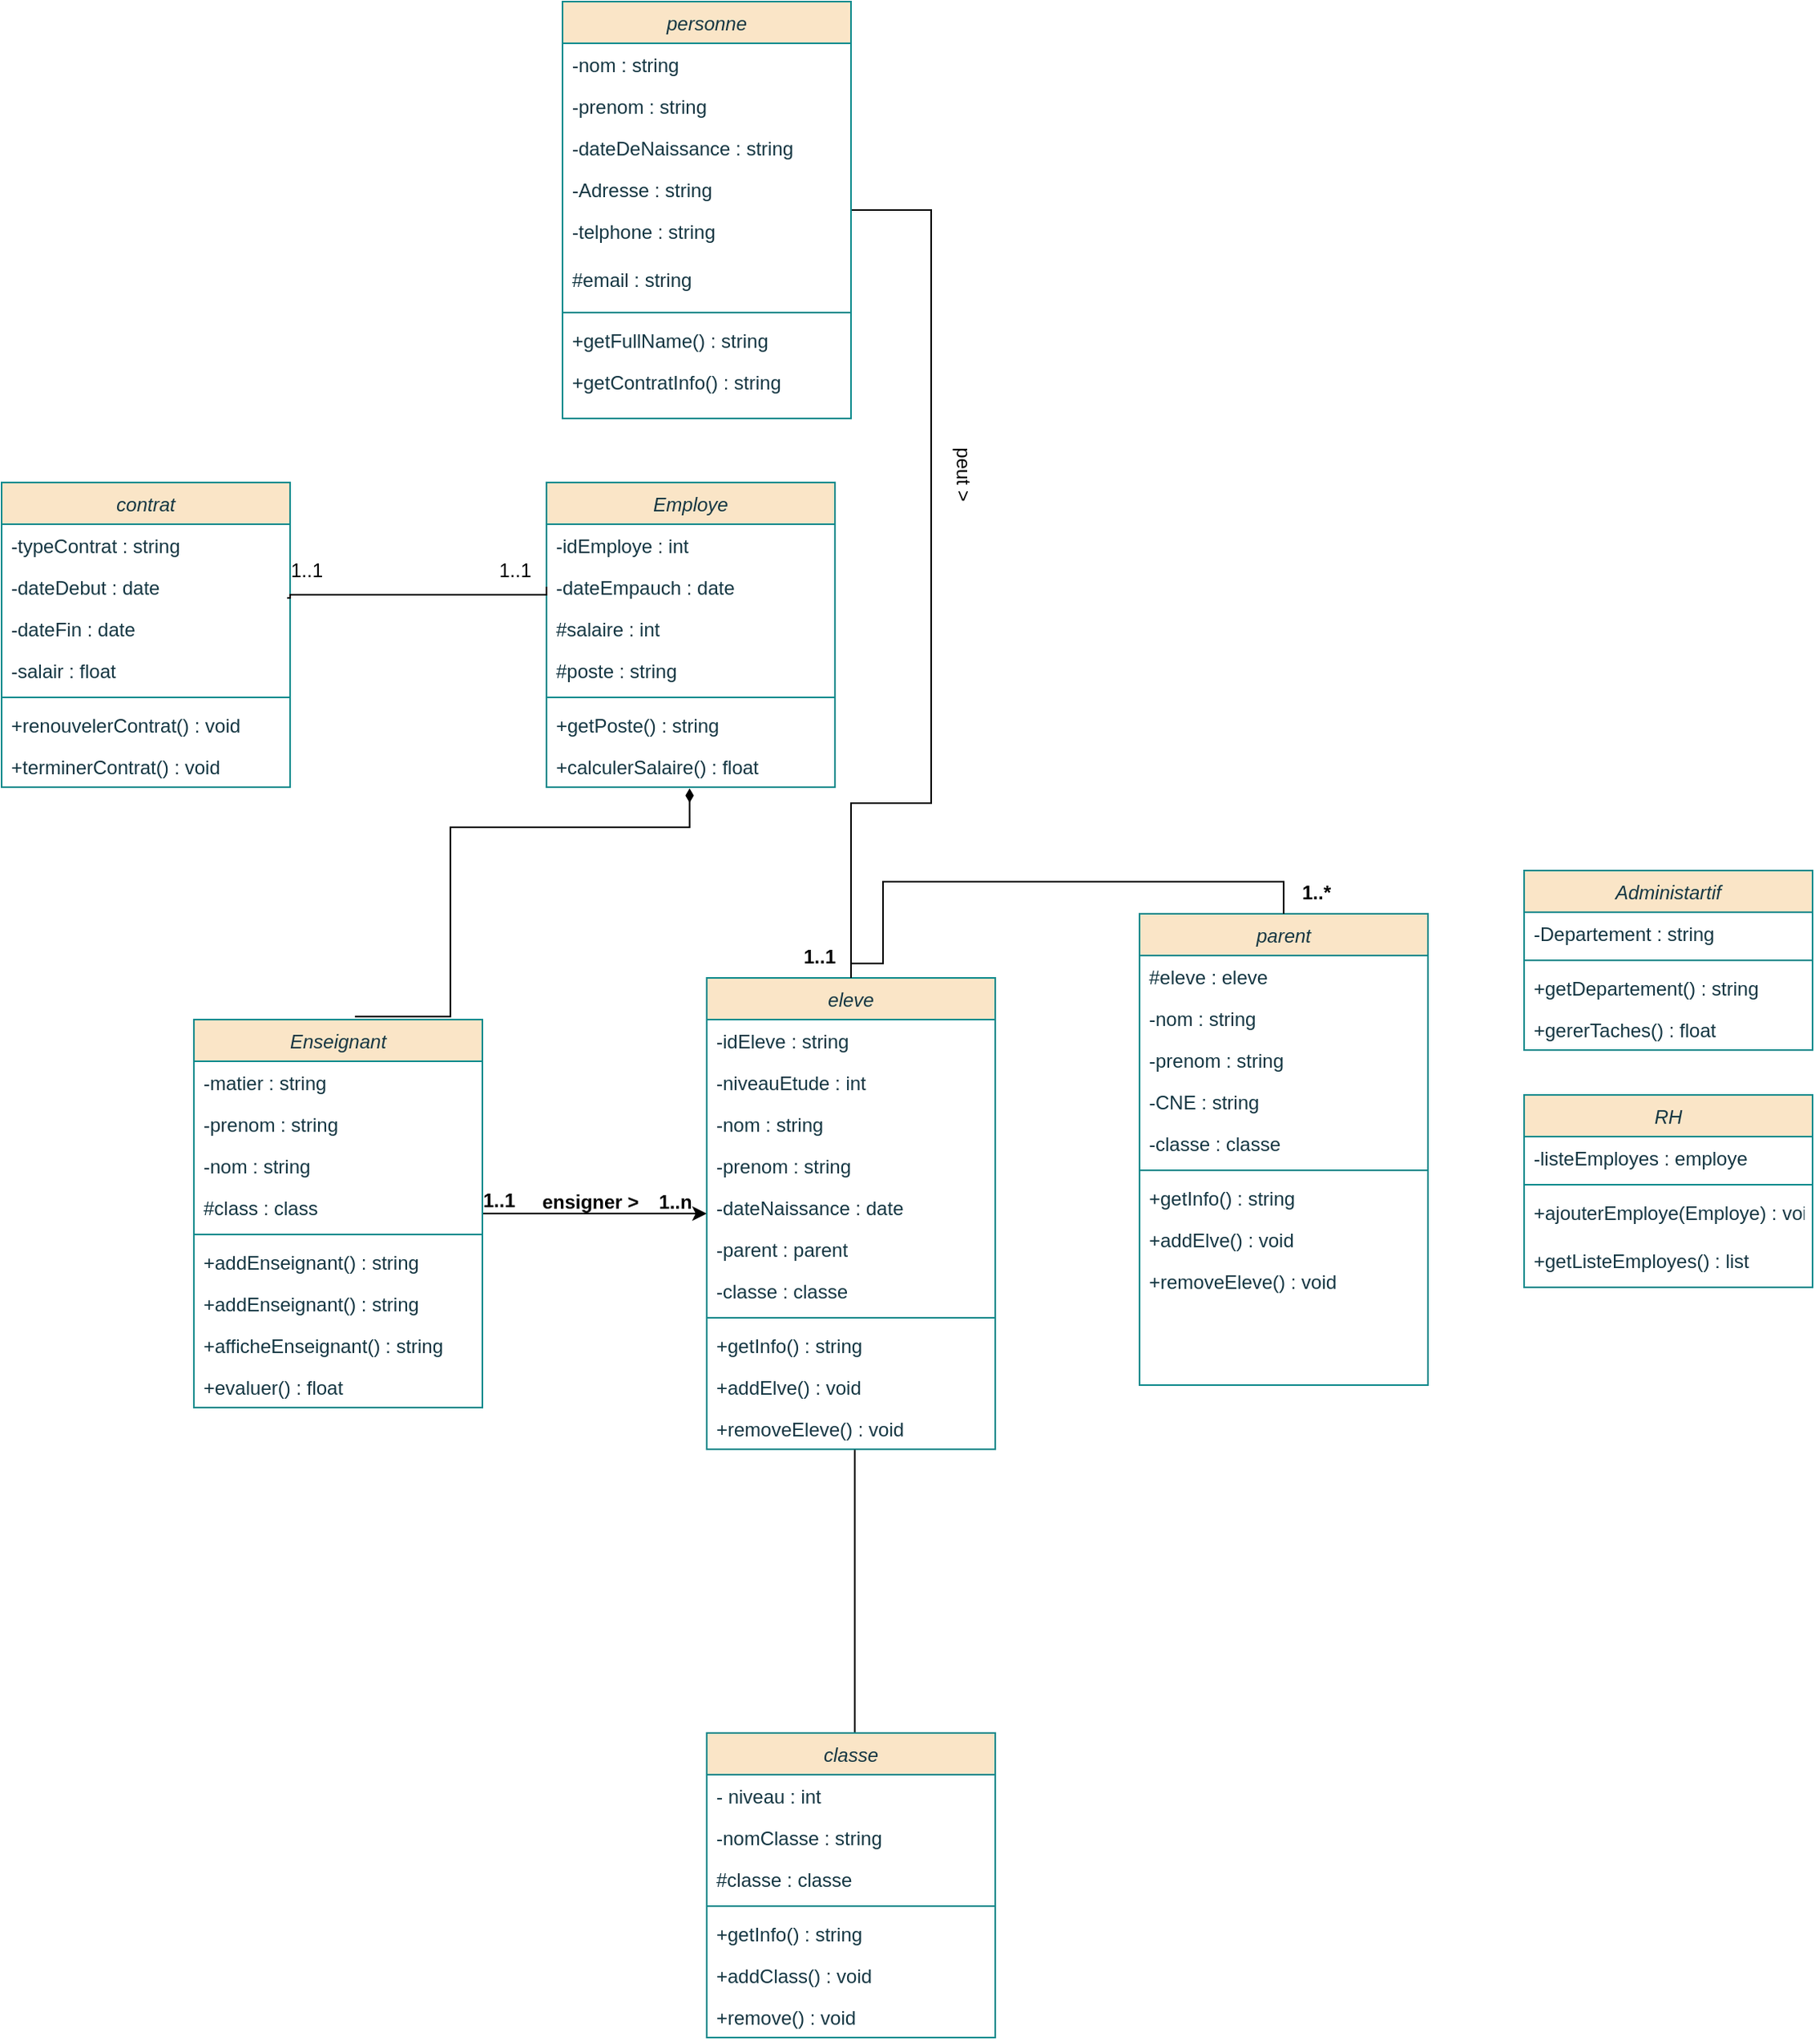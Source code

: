 <mxfile version="24.7.7">
  <diagram id="C5RBs43oDa-KdzZeNtuy" name="Page-1">
    <mxGraphModel dx="2927" dy="1044" grid="1" gridSize="10" guides="1" tooltips="1" connect="1" arrows="1" fold="1" page="1" pageScale="1" pageWidth="827" pageHeight="1169" math="0" shadow="0">
      <root>
        <mxCell id="WIyWlLk6GJQsqaUBKTNV-0" />
        <mxCell id="WIyWlLk6GJQsqaUBKTNV-1" parent="WIyWlLk6GJQsqaUBKTNV-0" />
        <mxCell id="SqWgWXZH5SHeLeCLZV1--11" value="" style="edgeStyle=orthogonalEdgeStyle;rounded=0;orthogonalLoop=1;jettySize=auto;html=1;endArrow=none;endFill=0;" parent="WIyWlLk6GJQsqaUBKTNV-1" source="zkfFHV4jXpPFQw0GAbJ--0" target="SqWgWXZH5SHeLeCLZV1--28" edge="1">
          <mxGeometry relative="1" as="geometry">
            <Array as="points">
              <mxPoint x="500" y="240" />
              <mxPoint x="500" y="610" />
              <mxPoint x="450" y="610" />
            </Array>
          </mxGeometry>
        </mxCell>
        <mxCell id="zkfFHV4jXpPFQw0GAbJ--0" value="personne" style="swimlane;fontStyle=2;align=center;verticalAlign=top;childLayout=stackLayout;horizontal=1;startSize=26;horizontalStack=0;resizeParent=1;resizeLast=0;collapsible=1;marginBottom=0;rounded=0;shadow=0;strokeWidth=1;labelBackgroundColor=none;fillColor=#FAE5C7;strokeColor=#0F8B8D;fontColor=#143642;" parent="WIyWlLk6GJQsqaUBKTNV-1" vertex="1">
          <mxGeometry x="270" y="110" width="180" height="260" as="geometry">
            <mxRectangle x="230" y="140" width="160" height="26" as="alternateBounds" />
          </mxGeometry>
        </mxCell>
        <mxCell id="zkfFHV4jXpPFQw0GAbJ--1" value="-nom : string" style="text;align=left;verticalAlign=top;spacingLeft=4;spacingRight=4;overflow=hidden;rotatable=0;points=[[0,0.5],[1,0.5]];portConstraint=eastwest;labelBackgroundColor=none;fontColor=#143642;" parent="zkfFHV4jXpPFQw0GAbJ--0" vertex="1">
          <mxGeometry y="26" width="180" height="26" as="geometry" />
        </mxCell>
        <mxCell id="zkfFHV4jXpPFQw0GAbJ--2" value="-prenom : string" style="text;align=left;verticalAlign=top;spacingLeft=4;spacingRight=4;overflow=hidden;rotatable=0;points=[[0,0.5],[1,0.5]];portConstraint=eastwest;rounded=0;shadow=0;html=0;labelBackgroundColor=none;fontColor=#143642;" parent="zkfFHV4jXpPFQw0GAbJ--0" vertex="1">
          <mxGeometry y="52" width="180" height="26" as="geometry" />
        </mxCell>
        <mxCell id="IDytLKYkwwv12LBrDyJo-5" value="-dateDeNaissance : string" style="text;align=left;verticalAlign=top;spacingLeft=4;spacingRight=4;overflow=hidden;rotatable=0;points=[[0,0.5],[1,0.5]];portConstraint=eastwest;rounded=0;shadow=0;html=0;labelBackgroundColor=none;fontColor=#143642;" parent="zkfFHV4jXpPFQw0GAbJ--0" vertex="1">
          <mxGeometry y="78" width="180" height="26" as="geometry" />
        </mxCell>
        <mxCell id="zkfFHV4jXpPFQw0GAbJ--3" value="-Adresse : string" style="text;align=left;verticalAlign=top;spacingLeft=4;spacingRight=4;overflow=hidden;rotatable=0;points=[[0,0.5],[1,0.5]];portConstraint=eastwest;rounded=0;shadow=0;html=0;labelBackgroundColor=none;fontColor=#143642;" parent="zkfFHV4jXpPFQw0GAbJ--0" vertex="1">
          <mxGeometry y="104" width="180" height="26" as="geometry" />
        </mxCell>
        <mxCell id="IDytLKYkwwv12LBrDyJo-0" value="-telphone : string " style="text;align=left;verticalAlign=top;spacingLeft=4;spacingRight=4;overflow=hidden;rotatable=0;points=[[0,0.5],[1,0.5]];portConstraint=eastwest;rounded=0;shadow=0;html=0;labelBackgroundColor=none;fontColor=#143642;" parent="zkfFHV4jXpPFQw0GAbJ--0" vertex="1">
          <mxGeometry y="130" width="180" height="30" as="geometry" />
        </mxCell>
        <mxCell id="IDytLKYkwwv12LBrDyJo-2" value="#email : string " style="text;align=left;verticalAlign=top;spacingLeft=4;spacingRight=4;overflow=hidden;rotatable=0;points=[[0,0.5],[1,0.5]];portConstraint=eastwest;rounded=0;shadow=0;html=0;labelBackgroundColor=none;fontColor=#143642;" parent="zkfFHV4jXpPFQw0GAbJ--0" vertex="1">
          <mxGeometry y="160" width="180" height="30" as="geometry" />
        </mxCell>
        <mxCell id="zkfFHV4jXpPFQw0GAbJ--4" value="" style="line;html=1;strokeWidth=1;align=left;verticalAlign=middle;spacingTop=-1;spacingLeft=3;spacingRight=3;rotatable=0;labelPosition=right;points=[];portConstraint=eastwest;labelBackgroundColor=none;fillColor=#FAE5C7;strokeColor=#0F8B8D;fontColor=#143642;" parent="zkfFHV4jXpPFQw0GAbJ--0" vertex="1">
          <mxGeometry y="190" width="180" height="8" as="geometry" />
        </mxCell>
        <mxCell id="IDytLKYkwwv12LBrDyJo-4" value="+getFullName() : string" style="text;align=left;verticalAlign=top;spacingLeft=4;spacingRight=4;overflow=hidden;rotatable=0;points=[[0,0.5],[1,0.5]];portConstraint=eastwest;labelBackgroundColor=none;fontColor=#143642;" parent="zkfFHV4jXpPFQw0GAbJ--0" vertex="1">
          <mxGeometry y="198" width="180" height="26" as="geometry" />
        </mxCell>
        <mxCell id="IDytLKYkwwv12LBrDyJo-3" value="+getContratInfo() : string" style="text;align=left;verticalAlign=top;spacingLeft=4;spacingRight=4;overflow=hidden;rotatable=0;points=[[0,0.5],[1,0.5]];portConstraint=eastwest;labelBackgroundColor=none;fontColor=#143642;" parent="zkfFHV4jXpPFQw0GAbJ--0" vertex="1">
          <mxGeometry y="224" width="180" height="26" as="geometry" />
        </mxCell>
        <mxCell id="SqWgWXZH5SHeLeCLZV1--20" value="" style="edgeStyle=orthogonalEdgeStyle;rounded=0;orthogonalLoop=1;jettySize=auto;html=1;endArrow=none;endFill=0;entryX=0.558;entryY=-0.008;entryDx=0;entryDy=0;entryPerimeter=0;exitX=0.496;exitY=1.029;exitDx=0;exitDy=0;exitPerimeter=0;startArrow=diamondThin;startFill=1;" parent="WIyWlLk6GJQsqaUBKTNV-1" source="SqWgWXZH5SHeLeCLZV1--10" target="SqWgWXZH5SHeLeCLZV1--12" edge="1">
          <mxGeometry relative="1" as="geometry">
            <Array as="points">
              <mxPoint x="349" y="625" />
              <mxPoint x="200" y="625" />
              <mxPoint x="200" y="642" />
              <mxPoint x="200" y="642" />
            </Array>
            <mxPoint x="350" y="585" as="sourcePoint" />
            <mxPoint x="200" y="625" as="targetPoint" />
          </mxGeometry>
        </mxCell>
        <mxCell id="SqWgWXZH5SHeLeCLZV1--1" value="Employe" style="swimlane;fontStyle=2;align=center;verticalAlign=top;childLayout=stackLayout;horizontal=1;startSize=26;horizontalStack=0;resizeParent=1;resizeLast=0;collapsible=1;marginBottom=0;rounded=0;shadow=0;strokeWidth=1;labelBackgroundColor=none;fillColor=#FAE5C7;strokeColor=#0F8B8D;fontColor=#143642;" parent="WIyWlLk6GJQsqaUBKTNV-1" vertex="1">
          <mxGeometry x="260" y="410" width="180" height="190" as="geometry">
            <mxRectangle x="230" y="140" width="160" height="26" as="alternateBounds" />
          </mxGeometry>
        </mxCell>
        <mxCell id="SqWgWXZH5SHeLeCLZV1--2" value="-idEmploye : int" style="text;align=left;verticalAlign=top;spacingLeft=4;spacingRight=4;overflow=hidden;rotatable=0;points=[[0,0.5],[1,0.5]];portConstraint=eastwest;labelBackgroundColor=none;fontColor=#143642;" parent="SqWgWXZH5SHeLeCLZV1--1" vertex="1">
          <mxGeometry y="26" width="180" height="26" as="geometry" />
        </mxCell>
        <mxCell id="SqWgWXZH5SHeLeCLZV1--3" value="-dateEmpauch : date" style="text;align=left;verticalAlign=top;spacingLeft=4;spacingRight=4;overflow=hidden;rotatable=0;points=[[0,0.5],[1,0.5]];portConstraint=eastwest;rounded=0;shadow=0;html=0;labelBackgroundColor=none;fontColor=#143642;" parent="SqWgWXZH5SHeLeCLZV1--1" vertex="1">
          <mxGeometry y="52" width="180" height="26" as="geometry" />
        </mxCell>
        <mxCell id="SqWgWXZH5SHeLeCLZV1--4" value="#salaire : int" style="text;align=left;verticalAlign=top;spacingLeft=4;spacingRight=4;overflow=hidden;rotatable=0;points=[[0,0.5],[1,0.5]];portConstraint=eastwest;rounded=0;shadow=0;html=0;labelBackgroundColor=none;fontColor=#143642;" parent="SqWgWXZH5SHeLeCLZV1--1" vertex="1">
          <mxGeometry y="78" width="180" height="26" as="geometry" />
        </mxCell>
        <mxCell id="SqWgWXZH5SHeLeCLZV1--5" value="#poste : string" style="text;align=left;verticalAlign=top;spacingLeft=4;spacingRight=4;overflow=hidden;rotatable=0;points=[[0,0.5],[1,0.5]];portConstraint=eastwest;rounded=0;shadow=0;html=0;labelBackgroundColor=none;fontColor=#143642;" parent="SqWgWXZH5SHeLeCLZV1--1" vertex="1">
          <mxGeometry y="104" width="180" height="26" as="geometry" />
        </mxCell>
        <mxCell id="SqWgWXZH5SHeLeCLZV1--8" value="" style="line;html=1;strokeWidth=1;align=left;verticalAlign=middle;spacingTop=-1;spacingLeft=3;spacingRight=3;rotatable=0;labelPosition=right;points=[];portConstraint=eastwest;labelBackgroundColor=none;fillColor=#FAE5C7;strokeColor=#0F8B8D;fontColor=#143642;" parent="SqWgWXZH5SHeLeCLZV1--1" vertex="1">
          <mxGeometry y="130" width="180" height="8" as="geometry" />
        </mxCell>
        <mxCell id="SqWgWXZH5SHeLeCLZV1--9" value="+getPoste() : string" style="text;align=left;verticalAlign=top;spacingLeft=4;spacingRight=4;overflow=hidden;rotatable=0;points=[[0,0.5],[1,0.5]];portConstraint=eastwest;labelBackgroundColor=none;fontColor=#143642;" parent="SqWgWXZH5SHeLeCLZV1--1" vertex="1">
          <mxGeometry y="138" width="180" height="26" as="geometry" />
        </mxCell>
        <mxCell id="SqWgWXZH5SHeLeCLZV1--10" value="+calculerSalaire() : float" style="text;align=left;verticalAlign=top;spacingLeft=4;spacingRight=4;overflow=hidden;rotatable=0;points=[[0,0.5],[1,0.5]];portConstraint=eastwest;labelBackgroundColor=none;fontColor=#143642;" parent="SqWgWXZH5SHeLeCLZV1--1" vertex="1">
          <mxGeometry y="164" width="180" height="26" as="geometry" />
        </mxCell>
        <mxCell id="SqWgWXZH5SHeLeCLZV1--85" style="edgeStyle=orthogonalEdgeStyle;rounded=0;orthogonalLoop=1;jettySize=auto;html=1;" parent="WIyWlLk6GJQsqaUBKTNV-1" source="SqWgWXZH5SHeLeCLZV1--12" target="SqWgWXZH5SHeLeCLZV1--28" edge="1">
          <mxGeometry relative="1" as="geometry" />
        </mxCell>
        <mxCell id="SqWgWXZH5SHeLeCLZV1--12" value="Enseignant" style="swimlane;fontStyle=2;align=center;verticalAlign=top;childLayout=stackLayout;horizontal=1;startSize=26;horizontalStack=0;resizeParent=1;resizeLast=0;collapsible=1;marginBottom=0;rounded=0;shadow=0;strokeWidth=1;labelBackgroundColor=none;fillColor=#FAE5C7;strokeColor=#0F8B8D;fontColor=#143642;" parent="WIyWlLk6GJQsqaUBKTNV-1" vertex="1">
          <mxGeometry x="40" y="745" width="180" height="242" as="geometry">
            <mxRectangle x="230" y="140" width="160" height="26" as="alternateBounds" />
          </mxGeometry>
        </mxCell>
        <mxCell id="SqWgWXZH5SHeLeCLZV1--15" value="-matier : string" style="text;align=left;verticalAlign=top;spacingLeft=4;spacingRight=4;overflow=hidden;rotatable=0;points=[[0,0.5],[1,0.5]];portConstraint=eastwest;rounded=0;shadow=0;html=0;labelBackgroundColor=none;fontColor=#143642;" parent="SqWgWXZH5SHeLeCLZV1--12" vertex="1">
          <mxGeometry y="26" width="180" height="26" as="geometry" />
        </mxCell>
        <mxCell id="SqWgWXZH5SHeLeCLZV1--93" value="-prenom : string" style="text;align=left;verticalAlign=top;spacingLeft=4;spacingRight=4;overflow=hidden;rotatable=0;points=[[0,0.5],[1,0.5]];portConstraint=eastwest;rounded=0;shadow=0;html=0;labelBackgroundColor=none;fontColor=#143642;" parent="SqWgWXZH5SHeLeCLZV1--12" vertex="1">
          <mxGeometry y="52" width="180" height="26" as="geometry" />
        </mxCell>
        <mxCell id="SqWgWXZH5SHeLeCLZV1--92" value="-nom : string" style="text;align=left;verticalAlign=top;spacingLeft=4;spacingRight=4;overflow=hidden;rotatable=0;points=[[0,0.5],[1,0.5]];portConstraint=eastwest;rounded=0;shadow=0;html=0;labelBackgroundColor=none;fontColor=#143642;" parent="SqWgWXZH5SHeLeCLZV1--12" vertex="1">
          <mxGeometry y="78" width="180" height="26" as="geometry" />
        </mxCell>
        <mxCell id="SqWgWXZH5SHeLeCLZV1--16" value="#class : class" style="text;align=left;verticalAlign=top;spacingLeft=4;spacingRight=4;overflow=hidden;rotatable=0;points=[[0,0.5],[1,0.5]];portConstraint=eastwest;rounded=0;shadow=0;html=0;labelBackgroundColor=none;fontColor=#143642;" parent="SqWgWXZH5SHeLeCLZV1--12" vertex="1">
          <mxGeometry y="104" width="180" height="26" as="geometry" />
        </mxCell>
        <mxCell id="SqWgWXZH5SHeLeCLZV1--17" value="" style="line;html=1;strokeWidth=1;align=left;verticalAlign=middle;spacingTop=-1;spacingLeft=3;spacingRight=3;rotatable=0;labelPosition=right;points=[];portConstraint=eastwest;labelBackgroundColor=none;fillColor=#FAE5C7;strokeColor=#0F8B8D;fontColor=#143642;" parent="SqWgWXZH5SHeLeCLZV1--12" vertex="1">
          <mxGeometry y="130" width="180" height="8" as="geometry" />
        </mxCell>
        <mxCell id="SqWgWXZH5SHeLeCLZV1--89" value="+addEnseignant() : string" style="text;align=left;verticalAlign=top;spacingLeft=4;spacingRight=4;overflow=hidden;rotatable=0;points=[[0,0.5],[1,0.5]];portConstraint=eastwest;labelBackgroundColor=none;fontColor=#143642;" parent="SqWgWXZH5SHeLeCLZV1--12" vertex="1">
          <mxGeometry y="138" width="180" height="26" as="geometry" />
        </mxCell>
        <mxCell id="SqWgWXZH5SHeLeCLZV1--91" value="+addEnseignant() : string" style="text;align=left;verticalAlign=top;spacingLeft=4;spacingRight=4;overflow=hidden;rotatable=0;points=[[0,0.5],[1,0.5]];portConstraint=eastwest;labelBackgroundColor=none;fontColor=#143642;" parent="SqWgWXZH5SHeLeCLZV1--12" vertex="1">
          <mxGeometry y="164" width="180" height="26" as="geometry" />
        </mxCell>
        <mxCell id="SqWgWXZH5SHeLeCLZV1--90" value="+afficheEnseignant() : string" style="text;align=left;verticalAlign=top;spacingLeft=4;spacingRight=4;overflow=hidden;rotatable=0;points=[[0,0.5],[1,0.5]];portConstraint=eastwest;labelBackgroundColor=none;fontColor=#143642;" parent="SqWgWXZH5SHeLeCLZV1--12" vertex="1">
          <mxGeometry y="190" width="180" height="26" as="geometry" />
        </mxCell>
        <mxCell id="SqWgWXZH5SHeLeCLZV1--19" value="+evaluer() : float" style="text;align=left;verticalAlign=top;spacingLeft=4;spacingRight=4;overflow=hidden;rotatable=0;points=[[0,0.5],[1,0.5]];portConstraint=eastwest;labelBackgroundColor=none;fontColor=#143642;" parent="SqWgWXZH5SHeLeCLZV1--12" vertex="1">
          <mxGeometry y="216" width="180" height="26" as="geometry" />
        </mxCell>
        <mxCell id="SqWgWXZH5SHeLeCLZV1--21" value="Administartif" style="swimlane;fontStyle=2;align=center;verticalAlign=top;childLayout=stackLayout;horizontal=1;startSize=26;horizontalStack=0;resizeParent=1;resizeLast=0;collapsible=1;marginBottom=0;rounded=0;shadow=0;strokeWidth=1;labelBackgroundColor=none;fillColor=#FAE5C7;strokeColor=#0F8B8D;fontColor=#143642;" parent="WIyWlLk6GJQsqaUBKTNV-1" vertex="1">
          <mxGeometry x="870" y="652" width="180" height="112" as="geometry">
            <mxRectangle x="230" y="140" width="160" height="26" as="alternateBounds" />
          </mxGeometry>
        </mxCell>
        <mxCell id="SqWgWXZH5SHeLeCLZV1--22" value="-Departement : string" style="text;align=left;verticalAlign=top;spacingLeft=4;spacingRight=4;overflow=hidden;rotatable=0;points=[[0,0.5],[1,0.5]];portConstraint=eastwest;rounded=0;shadow=0;html=0;labelBackgroundColor=none;fontColor=#143642;" parent="SqWgWXZH5SHeLeCLZV1--21" vertex="1">
          <mxGeometry y="26" width="180" height="26" as="geometry" />
        </mxCell>
        <mxCell id="SqWgWXZH5SHeLeCLZV1--24" value="" style="line;html=1;strokeWidth=1;align=left;verticalAlign=middle;spacingTop=-1;spacingLeft=3;spacingRight=3;rotatable=0;labelPosition=right;points=[];portConstraint=eastwest;labelBackgroundColor=none;fillColor=#FAE5C7;strokeColor=#0F8B8D;fontColor=#143642;" parent="SqWgWXZH5SHeLeCLZV1--21" vertex="1">
          <mxGeometry y="52" width="180" height="8" as="geometry" />
        </mxCell>
        <mxCell id="SqWgWXZH5SHeLeCLZV1--25" value="+getDepartement() : string" style="text;align=left;verticalAlign=top;spacingLeft=4;spacingRight=4;overflow=hidden;rotatable=0;points=[[0,0.5],[1,0.5]];portConstraint=eastwest;labelBackgroundColor=none;fontColor=#143642;" parent="SqWgWXZH5SHeLeCLZV1--21" vertex="1">
          <mxGeometry y="60" width="180" height="26" as="geometry" />
        </mxCell>
        <mxCell id="SqWgWXZH5SHeLeCLZV1--26" value="+gererTaches() : float" style="text;align=left;verticalAlign=top;spacingLeft=4;spacingRight=4;overflow=hidden;rotatable=0;points=[[0,0.5],[1,0.5]];portConstraint=eastwest;labelBackgroundColor=none;fontColor=#143642;" parent="SqWgWXZH5SHeLeCLZV1--21" vertex="1">
          <mxGeometry y="86" width="180" height="26" as="geometry" />
        </mxCell>
        <mxCell id="SqWgWXZH5SHeLeCLZV1--28" value="eleve" style="swimlane;fontStyle=2;align=center;verticalAlign=top;childLayout=stackLayout;horizontal=1;startSize=26;horizontalStack=0;resizeParent=1;resizeLast=0;collapsible=1;marginBottom=0;rounded=0;shadow=0;strokeWidth=1;labelBackgroundColor=none;fillColor=#FAE5C7;strokeColor=#0F8B8D;fontColor=#143642;" parent="WIyWlLk6GJQsqaUBKTNV-1" vertex="1">
          <mxGeometry x="360" y="719" width="180" height="294" as="geometry">
            <mxRectangle x="230" y="140" width="160" height="26" as="alternateBounds" />
          </mxGeometry>
        </mxCell>
        <mxCell id="SqWgWXZH5SHeLeCLZV1--29" value="-idEleve : string" style="text;align=left;verticalAlign=top;spacingLeft=4;spacingRight=4;overflow=hidden;rotatable=0;points=[[0,0.5],[1,0.5]];portConstraint=eastwest;rounded=0;shadow=0;html=0;labelBackgroundColor=none;fontColor=#143642;" parent="SqWgWXZH5SHeLeCLZV1--28" vertex="1">
          <mxGeometry y="26" width="180" height="26" as="geometry" />
        </mxCell>
        <mxCell id="SqWgWXZH5SHeLeCLZV1--30" value="-niveauEtude : int    " style="text;align=left;verticalAlign=top;spacingLeft=4;spacingRight=4;overflow=hidden;rotatable=0;points=[[0,0.5],[1,0.5]];portConstraint=eastwest;rounded=0;shadow=0;html=0;labelBackgroundColor=none;fontColor=#143642;" parent="SqWgWXZH5SHeLeCLZV1--28" vertex="1">
          <mxGeometry y="52" width="180" height="26" as="geometry" />
        </mxCell>
        <mxCell id="SqWgWXZH5SHeLeCLZV1--41" value="-nom : string" style="text;align=left;verticalAlign=top;spacingLeft=4;spacingRight=4;overflow=hidden;rotatable=0;points=[[0,0.5],[1,0.5]];portConstraint=eastwest;rounded=0;shadow=0;html=0;labelBackgroundColor=none;fontColor=#143642;" parent="SqWgWXZH5SHeLeCLZV1--28" vertex="1">
          <mxGeometry y="78" width="180" height="26" as="geometry" />
        </mxCell>
        <mxCell id="SqWgWXZH5SHeLeCLZV1--43" value="-prenom : string" style="text;align=left;verticalAlign=top;spacingLeft=4;spacingRight=4;overflow=hidden;rotatable=0;points=[[0,0.5],[1,0.5]];portConstraint=eastwest;rounded=0;shadow=0;html=0;labelBackgroundColor=none;fontColor=#143642;" parent="SqWgWXZH5SHeLeCLZV1--28" vertex="1">
          <mxGeometry y="104" width="180" height="26" as="geometry" />
        </mxCell>
        <mxCell id="SqWgWXZH5SHeLeCLZV1--42" value="-dateNaissance : date " style="text;align=left;verticalAlign=top;spacingLeft=4;spacingRight=4;overflow=hidden;rotatable=0;points=[[0,0.5],[1,0.5]];portConstraint=eastwest;rounded=0;shadow=0;html=0;labelBackgroundColor=none;fontColor=#143642;" parent="SqWgWXZH5SHeLeCLZV1--28" vertex="1">
          <mxGeometry y="130" width="180" height="26" as="geometry" />
        </mxCell>
        <mxCell id="SqWgWXZH5SHeLeCLZV1--44" value="-parent : parent " style="text;align=left;verticalAlign=top;spacingLeft=4;spacingRight=4;overflow=hidden;rotatable=0;points=[[0,0.5],[1,0.5]];portConstraint=eastwest;rounded=0;shadow=0;html=0;labelBackgroundColor=none;fontColor=#143642;" parent="SqWgWXZH5SHeLeCLZV1--28" vertex="1">
          <mxGeometry y="156" width="180" height="26" as="geometry" />
        </mxCell>
        <mxCell id="SqWgWXZH5SHeLeCLZV1--34" value="-classe : classe   " style="text;align=left;verticalAlign=top;spacingLeft=4;spacingRight=4;overflow=hidden;rotatable=0;points=[[0,0.5],[1,0.5]];portConstraint=eastwest;rounded=0;shadow=0;html=0;labelBackgroundColor=none;fontColor=#143642;" parent="SqWgWXZH5SHeLeCLZV1--28" vertex="1">
          <mxGeometry y="182" width="180" height="26" as="geometry" />
        </mxCell>
        <mxCell id="SqWgWXZH5SHeLeCLZV1--31" value="" style="line;html=1;strokeWidth=1;align=left;verticalAlign=middle;spacingTop=-1;spacingLeft=3;spacingRight=3;rotatable=0;labelPosition=right;points=[];portConstraint=eastwest;labelBackgroundColor=none;fillColor=#FAE5C7;strokeColor=#0F8B8D;fontColor=#143642;" parent="SqWgWXZH5SHeLeCLZV1--28" vertex="1">
          <mxGeometry y="208" width="180" height="8" as="geometry" />
        </mxCell>
        <mxCell id="SqWgWXZH5SHeLeCLZV1--45" value="+getInfo() : string" style="text;align=left;verticalAlign=top;spacingLeft=4;spacingRight=4;overflow=hidden;rotatable=0;points=[[0,0.5],[1,0.5]];portConstraint=eastwest;labelBackgroundColor=none;fontColor=#143642;" parent="SqWgWXZH5SHeLeCLZV1--28" vertex="1">
          <mxGeometry y="216" width="180" height="26" as="geometry" />
        </mxCell>
        <mxCell id="SqWgWXZH5SHeLeCLZV1--46" value="+addElve() : void" style="text;align=left;verticalAlign=top;spacingLeft=4;spacingRight=4;overflow=hidden;rotatable=0;points=[[0,0.5],[1,0.5]];portConstraint=eastwest;labelBackgroundColor=none;fontColor=#143642;" parent="SqWgWXZH5SHeLeCLZV1--28" vertex="1">
          <mxGeometry y="242" width="180" height="26" as="geometry" />
        </mxCell>
        <mxCell id="SqWgWXZH5SHeLeCLZV1--32" value="+removeEleve() : void" style="text;align=left;verticalAlign=top;spacingLeft=4;spacingRight=4;overflow=hidden;rotatable=0;points=[[0,0.5],[1,0.5]];portConstraint=eastwest;labelBackgroundColor=none;fontColor=#143642;" parent="SqWgWXZH5SHeLeCLZV1--28" vertex="1">
          <mxGeometry y="268" width="180" height="26" as="geometry" />
        </mxCell>
        <mxCell id="SqWgWXZH5SHeLeCLZV1--88" value="" style="edgeStyle=orthogonalEdgeStyle;rounded=0;orthogonalLoop=1;jettySize=auto;html=1;entryX=0.513;entryY=1.013;entryDx=0;entryDy=0;entryPerimeter=0;endArrow=none;endFill=0;" parent="WIyWlLk6GJQsqaUBKTNV-1" source="SqWgWXZH5SHeLeCLZV1--35" target="SqWgWXZH5SHeLeCLZV1--32" edge="1">
          <mxGeometry relative="1" as="geometry">
            <Array as="points">
              <mxPoint x="450" y="1190" />
              <mxPoint x="450" y="1190" />
            </Array>
          </mxGeometry>
        </mxCell>
        <mxCell id="SqWgWXZH5SHeLeCLZV1--35" value="classe" style="swimlane;fontStyle=2;align=center;verticalAlign=top;childLayout=stackLayout;horizontal=1;startSize=26;horizontalStack=0;resizeParent=1;resizeLast=0;collapsible=1;marginBottom=0;rounded=0;shadow=0;strokeWidth=1;labelBackgroundColor=none;fillColor=#FAE5C7;strokeColor=#0F8B8D;fontColor=#143642;" parent="WIyWlLk6GJQsqaUBKTNV-1" vertex="1">
          <mxGeometry x="360" y="1190" width="180" height="190" as="geometry">
            <mxRectangle x="230" y="140" width="160" height="26" as="alternateBounds" />
          </mxGeometry>
        </mxCell>
        <mxCell id="SqWgWXZH5SHeLeCLZV1--37" value="- niveau : int    " style="text;align=left;verticalAlign=top;spacingLeft=4;spacingRight=4;overflow=hidden;rotatable=0;points=[[0,0.5],[1,0.5]];portConstraint=eastwest;rounded=0;shadow=0;html=0;labelBackgroundColor=none;fontColor=#143642;" parent="SqWgWXZH5SHeLeCLZV1--35" vertex="1">
          <mxGeometry y="26" width="180" height="26" as="geometry" />
        </mxCell>
        <mxCell id="SqWgWXZH5SHeLeCLZV1--36" value="-nomClasse : string" style="text;align=left;verticalAlign=top;spacingLeft=4;spacingRight=4;overflow=hidden;rotatable=0;points=[[0,0.5],[1,0.5]];portConstraint=eastwest;rounded=0;shadow=0;html=0;labelBackgroundColor=none;fontColor=#143642;" parent="SqWgWXZH5SHeLeCLZV1--35" vertex="1">
          <mxGeometry y="52" width="180" height="26" as="geometry" />
        </mxCell>
        <mxCell id="SqWgWXZH5SHeLeCLZV1--38" value="#classe : classe   " style="text;align=left;verticalAlign=top;spacingLeft=4;spacingRight=4;overflow=hidden;rotatable=0;points=[[0,0.5],[1,0.5]];portConstraint=eastwest;rounded=0;shadow=0;html=0;labelBackgroundColor=none;fontColor=#143642;" parent="SqWgWXZH5SHeLeCLZV1--35" vertex="1">
          <mxGeometry y="78" width="180" height="26" as="geometry" />
        </mxCell>
        <mxCell id="SqWgWXZH5SHeLeCLZV1--39" value="" style="line;html=1;strokeWidth=1;align=left;verticalAlign=middle;spacingTop=-1;spacingLeft=3;spacingRight=3;rotatable=0;labelPosition=right;points=[];portConstraint=eastwest;labelBackgroundColor=none;fillColor=#FAE5C7;strokeColor=#0F8B8D;fontColor=#143642;" parent="SqWgWXZH5SHeLeCLZV1--35" vertex="1">
          <mxGeometry y="104" width="180" height="8" as="geometry" />
        </mxCell>
        <mxCell id="p2y2tj0PZ87Icg86uyrI-0" value="+getInfo() : string" style="text;align=left;verticalAlign=top;spacingLeft=4;spacingRight=4;overflow=hidden;rotatable=0;points=[[0,0.5],[1,0.5]];portConstraint=eastwest;labelBackgroundColor=none;fontColor=#143642;" vertex="1" parent="SqWgWXZH5SHeLeCLZV1--35">
          <mxGeometry y="112" width="180" height="26" as="geometry" />
        </mxCell>
        <mxCell id="p2y2tj0PZ87Icg86uyrI-1" value="+addClass() : void" style="text;align=left;verticalAlign=top;spacingLeft=4;spacingRight=4;overflow=hidden;rotatable=0;points=[[0,0.5],[1,0.5]];portConstraint=eastwest;labelBackgroundColor=none;fontColor=#143642;" vertex="1" parent="SqWgWXZH5SHeLeCLZV1--35">
          <mxGeometry y="138" width="180" height="26" as="geometry" />
        </mxCell>
        <mxCell id="p2y2tj0PZ87Icg86uyrI-3" value="+remove() : void " style="text;align=left;verticalAlign=top;spacingLeft=4;spacingRight=4;overflow=hidden;rotatable=0;points=[[0,0.5],[1,0.5]];portConstraint=eastwest;labelBackgroundColor=none;fontColor=#143642;" vertex="1" parent="SqWgWXZH5SHeLeCLZV1--35">
          <mxGeometry y="164" width="180" height="26" as="geometry" />
        </mxCell>
        <mxCell id="SqWgWXZH5SHeLeCLZV1--47" value="parent" style="swimlane;fontStyle=2;align=center;verticalAlign=top;childLayout=stackLayout;horizontal=1;startSize=26;horizontalStack=0;resizeParent=1;resizeLast=0;collapsible=1;marginBottom=0;rounded=0;shadow=0;strokeWidth=1;labelBackgroundColor=none;fillColor=#FAE5C7;strokeColor=#0F8B8D;fontColor=#143642;" parent="WIyWlLk6GJQsqaUBKTNV-1" vertex="1">
          <mxGeometry x="630" y="679" width="180" height="294" as="geometry">
            <mxRectangle x="230" y="140" width="160" height="26" as="alternateBounds" />
          </mxGeometry>
        </mxCell>
        <mxCell id="SqWgWXZH5SHeLeCLZV1--48" value="#eleve : eleve" style="text;align=left;verticalAlign=top;spacingLeft=4;spacingRight=4;overflow=hidden;rotatable=0;points=[[0,0.5],[1,0.5]];portConstraint=eastwest;rounded=0;shadow=0;html=0;labelBackgroundColor=none;fontColor=#143642;" parent="SqWgWXZH5SHeLeCLZV1--47" vertex="1">
          <mxGeometry y="26" width="180" height="26" as="geometry" />
        </mxCell>
        <mxCell id="SqWgWXZH5SHeLeCLZV1--50" value="-nom : string" style="text;align=left;verticalAlign=top;spacingLeft=4;spacingRight=4;overflow=hidden;rotatable=0;points=[[0,0.5],[1,0.5]];portConstraint=eastwest;rounded=0;shadow=0;html=0;labelBackgroundColor=none;fontColor=#143642;" parent="SqWgWXZH5SHeLeCLZV1--47" vertex="1">
          <mxGeometry y="52" width="180" height="26" as="geometry" />
        </mxCell>
        <mxCell id="SqWgWXZH5SHeLeCLZV1--51" value="-prenom : string" style="text;align=left;verticalAlign=top;spacingLeft=4;spacingRight=4;overflow=hidden;rotatable=0;points=[[0,0.5],[1,0.5]];portConstraint=eastwest;rounded=0;shadow=0;html=0;labelBackgroundColor=none;fontColor=#143642;" parent="SqWgWXZH5SHeLeCLZV1--47" vertex="1">
          <mxGeometry y="78" width="180" height="26" as="geometry" />
        </mxCell>
        <mxCell id="SqWgWXZH5SHeLeCLZV1--52" value="-CNE : string" style="text;align=left;verticalAlign=top;spacingLeft=4;spacingRight=4;overflow=hidden;rotatable=0;points=[[0,0.5],[1,0.5]];portConstraint=eastwest;rounded=0;shadow=0;html=0;labelBackgroundColor=none;fontColor=#143642;" parent="SqWgWXZH5SHeLeCLZV1--47" vertex="1">
          <mxGeometry y="104" width="180" height="26" as="geometry" />
        </mxCell>
        <mxCell id="SqWgWXZH5SHeLeCLZV1--54" value="-classe : classe   " style="text;align=left;verticalAlign=top;spacingLeft=4;spacingRight=4;overflow=hidden;rotatable=0;points=[[0,0.5],[1,0.5]];portConstraint=eastwest;rounded=0;shadow=0;html=0;labelBackgroundColor=none;fontColor=#143642;" parent="SqWgWXZH5SHeLeCLZV1--47" vertex="1">
          <mxGeometry y="130" width="180" height="26" as="geometry" />
        </mxCell>
        <mxCell id="SqWgWXZH5SHeLeCLZV1--55" value="" style="line;html=1;strokeWidth=1;align=left;verticalAlign=middle;spacingTop=-1;spacingLeft=3;spacingRight=3;rotatable=0;labelPosition=right;points=[];portConstraint=eastwest;labelBackgroundColor=none;fillColor=#FAE5C7;strokeColor=#0F8B8D;fontColor=#143642;" parent="SqWgWXZH5SHeLeCLZV1--47" vertex="1">
          <mxGeometry y="156" width="180" height="8" as="geometry" />
        </mxCell>
        <mxCell id="SqWgWXZH5SHeLeCLZV1--56" value="+getInfo() : string" style="text;align=left;verticalAlign=top;spacingLeft=4;spacingRight=4;overflow=hidden;rotatable=0;points=[[0,0.5],[1,0.5]];portConstraint=eastwest;labelBackgroundColor=none;fontColor=#143642;" parent="SqWgWXZH5SHeLeCLZV1--47" vertex="1">
          <mxGeometry y="164" width="180" height="26" as="geometry" />
        </mxCell>
        <mxCell id="SqWgWXZH5SHeLeCLZV1--57" value="+addElve() : void" style="text;align=left;verticalAlign=top;spacingLeft=4;spacingRight=4;overflow=hidden;rotatable=0;points=[[0,0.5],[1,0.5]];portConstraint=eastwest;labelBackgroundColor=none;fontColor=#143642;" parent="SqWgWXZH5SHeLeCLZV1--47" vertex="1">
          <mxGeometry y="190" width="180" height="26" as="geometry" />
        </mxCell>
        <mxCell id="SqWgWXZH5SHeLeCLZV1--58" value="+removeEleve() : void" style="text;align=left;verticalAlign=top;spacingLeft=4;spacingRight=4;overflow=hidden;rotatable=0;points=[[0,0.5],[1,0.5]];portConstraint=eastwest;labelBackgroundColor=none;fontColor=#143642;" parent="SqWgWXZH5SHeLeCLZV1--47" vertex="1">
          <mxGeometry y="216" width="180" height="26" as="geometry" />
        </mxCell>
        <mxCell id="SqWgWXZH5SHeLeCLZV1--59" value="RH" style="swimlane;fontStyle=2;align=center;verticalAlign=top;childLayout=stackLayout;horizontal=1;startSize=26;horizontalStack=0;resizeParent=1;resizeLast=0;collapsible=1;marginBottom=0;rounded=0;shadow=0;strokeWidth=1;labelBackgroundColor=none;fillColor=#FAE5C7;strokeColor=#0F8B8D;fontColor=#143642;" parent="WIyWlLk6GJQsqaUBKTNV-1" vertex="1">
          <mxGeometry x="870" y="792" width="180" height="120" as="geometry">
            <mxRectangle x="230" y="140" width="160" height="26" as="alternateBounds" />
          </mxGeometry>
        </mxCell>
        <mxCell id="SqWgWXZH5SHeLeCLZV1--60" value="-listeEmployes : employe" style="text;align=left;verticalAlign=top;spacingLeft=4;spacingRight=4;overflow=hidden;rotatable=0;points=[[0,0.5],[1,0.5]];portConstraint=eastwest;rounded=0;shadow=0;html=0;labelBackgroundColor=none;fontColor=#143642;" parent="SqWgWXZH5SHeLeCLZV1--59" vertex="1">
          <mxGeometry y="26" width="180" height="26" as="geometry" />
        </mxCell>
        <mxCell id="SqWgWXZH5SHeLeCLZV1--63" value="" style="line;html=1;strokeWidth=1;align=left;verticalAlign=middle;spacingTop=-1;spacingLeft=3;spacingRight=3;rotatable=0;labelPosition=right;points=[];portConstraint=eastwest;labelBackgroundColor=none;fillColor=#FAE5C7;strokeColor=#0F8B8D;fontColor=#143642;" parent="SqWgWXZH5SHeLeCLZV1--59" vertex="1">
          <mxGeometry y="52" width="180" height="8" as="geometry" />
        </mxCell>
        <mxCell id="SqWgWXZH5SHeLeCLZV1--66" value="+ajouterEmploye(Employe) : void   &#xa;" style="text;align=left;verticalAlign=top;spacingLeft=4;spacingRight=4;overflow=hidden;rotatable=0;points=[[0,0.5],[1,0.5]];portConstraint=eastwest;labelBackgroundColor=none;fontColor=#143642;" parent="SqWgWXZH5SHeLeCLZV1--59" vertex="1">
          <mxGeometry y="60" width="180" height="30" as="geometry" />
        </mxCell>
        <mxCell id="SqWgWXZH5SHeLeCLZV1--75" value="+getListeEmployes() : list&#xa;" style="text;align=left;verticalAlign=top;spacingLeft=4;spacingRight=4;overflow=hidden;rotatable=0;points=[[0,0.5],[1,0.5]];portConstraint=eastwest;labelBackgroundColor=none;fontColor=#143642;" parent="SqWgWXZH5SHeLeCLZV1--59" vertex="1">
          <mxGeometry y="90" width="180" height="30" as="geometry" />
        </mxCell>
        <mxCell id="SqWgWXZH5SHeLeCLZV1--67" value="contrat" style="swimlane;fontStyle=2;align=center;verticalAlign=top;childLayout=stackLayout;horizontal=1;startSize=26;horizontalStack=0;resizeParent=1;resizeLast=0;collapsible=1;marginBottom=0;rounded=0;shadow=0;strokeWidth=1;labelBackgroundColor=none;fillColor=#FAE5C7;strokeColor=#0F8B8D;fontColor=#143642;" parent="WIyWlLk6GJQsqaUBKTNV-1" vertex="1">
          <mxGeometry x="-80" y="410" width="180" height="190" as="geometry">
            <mxRectangle x="230" y="140" width="160" height="26" as="alternateBounds" />
          </mxGeometry>
        </mxCell>
        <mxCell id="SqWgWXZH5SHeLeCLZV1--68" value="-typeContrat : string" style="text;align=left;verticalAlign=top;spacingLeft=4;spacingRight=4;overflow=hidden;rotatable=0;points=[[0,0.5],[1,0.5]];portConstraint=eastwest;rounded=0;shadow=0;html=0;labelBackgroundColor=none;fontColor=#143642;" parent="SqWgWXZH5SHeLeCLZV1--67" vertex="1">
          <mxGeometry y="26" width="180" height="26" as="geometry" />
        </mxCell>
        <mxCell id="SqWgWXZH5SHeLeCLZV1--69" value="-dateDebut : date" style="text;align=left;verticalAlign=top;spacingLeft=4;spacingRight=4;overflow=hidden;rotatable=0;points=[[0,0.5],[1,0.5]];portConstraint=eastwest;rounded=0;shadow=0;html=0;labelBackgroundColor=none;fontColor=#143642;" parent="SqWgWXZH5SHeLeCLZV1--67" vertex="1">
          <mxGeometry y="52" width="180" height="26" as="geometry" />
        </mxCell>
        <mxCell id="SqWgWXZH5SHeLeCLZV1--70" value="-dateFin : date" style="text;align=left;verticalAlign=top;spacingLeft=4;spacingRight=4;overflow=hidden;rotatable=0;points=[[0,0.5],[1,0.5]];portConstraint=eastwest;rounded=0;shadow=0;html=0;labelBackgroundColor=none;fontColor=#143642;" parent="SqWgWXZH5SHeLeCLZV1--67" vertex="1">
          <mxGeometry y="78" width="180" height="26" as="geometry" />
        </mxCell>
        <mxCell id="SqWgWXZH5SHeLeCLZV1--71" value="-salair : float" style="text;align=left;verticalAlign=top;spacingLeft=4;spacingRight=4;overflow=hidden;rotatable=0;points=[[0,0.5],[1,0.5]];portConstraint=eastwest;rounded=0;shadow=0;html=0;labelBackgroundColor=none;fontColor=#143642;" parent="SqWgWXZH5SHeLeCLZV1--67" vertex="1">
          <mxGeometry y="104" width="180" height="26" as="geometry" />
        </mxCell>
        <mxCell id="SqWgWXZH5SHeLeCLZV1--72" value="" style="line;html=1;strokeWidth=1;align=left;verticalAlign=middle;spacingTop=-1;spacingLeft=3;spacingRight=3;rotatable=0;labelPosition=right;points=[];portConstraint=eastwest;labelBackgroundColor=none;fillColor=#FAE5C7;strokeColor=#0F8B8D;fontColor=#143642;" parent="SqWgWXZH5SHeLeCLZV1--67" vertex="1">
          <mxGeometry y="130" width="180" height="8" as="geometry" />
        </mxCell>
        <mxCell id="SqWgWXZH5SHeLeCLZV1--73" value="+renouvelerContrat() : void " style="text;align=left;verticalAlign=top;spacingLeft=4;spacingRight=4;overflow=hidden;rotatable=0;points=[[0,0.5],[1,0.5]];portConstraint=eastwest;labelBackgroundColor=none;fontColor=#143642;" parent="SqWgWXZH5SHeLeCLZV1--67" vertex="1">
          <mxGeometry y="138" width="180" height="26" as="geometry" />
        </mxCell>
        <mxCell id="SqWgWXZH5SHeLeCLZV1--74" value="+terminerContrat() : void " style="text;align=left;verticalAlign=top;spacingLeft=4;spacingRight=4;overflow=hidden;rotatable=0;points=[[0,0.5],[1,0.5]];portConstraint=eastwest;labelBackgroundColor=none;fontColor=#143642;" parent="SqWgWXZH5SHeLeCLZV1--67" vertex="1">
          <mxGeometry y="164" width="180" height="26" as="geometry" />
        </mxCell>
        <mxCell id="SqWgWXZH5SHeLeCLZV1--78" style="edgeStyle=orthogonalEdgeStyle;rounded=0;orthogonalLoop=1;jettySize=auto;html=1;entryX=0.5;entryY=0;entryDx=0;entryDy=0;exitX=0.5;exitY=0;exitDx=0;exitDy=0;endArrow=none;endFill=0;" parent="WIyWlLk6GJQsqaUBKTNV-1" source="SqWgWXZH5SHeLeCLZV1--28" target="SqWgWXZH5SHeLeCLZV1--47" edge="1">
          <mxGeometry relative="1" as="geometry">
            <Array as="points">
              <mxPoint x="450" y="710" />
              <mxPoint x="470" y="710" />
              <mxPoint x="470" y="659" />
              <mxPoint x="720" y="659" />
            </Array>
          </mxGeometry>
        </mxCell>
        <mxCell id="SqWgWXZH5SHeLeCLZV1--80" value="1..1" style="text;align=center;fontStyle=1;verticalAlign=middle;spacingLeft=3;spacingRight=3;strokeColor=none;rotatable=0;points=[[0,0.5],[1,0.5]];portConstraint=eastwest;html=1;" parent="WIyWlLk6GJQsqaUBKTNV-1" vertex="1">
          <mxGeometry x="390" y="693" width="80" height="26" as="geometry" />
        </mxCell>
        <mxCell id="SqWgWXZH5SHeLeCLZV1--81" value="1..*" style="text;align=center;fontStyle=1;verticalAlign=middle;spacingLeft=3;spacingRight=3;strokeColor=none;rotatable=0;points=[[0,0.5],[1,0.5]];portConstraint=eastwest;html=1;" parent="WIyWlLk6GJQsqaUBKTNV-1" vertex="1">
          <mxGeometry x="700" y="653" width="80" height="26" as="geometry" />
        </mxCell>
        <mxCell id="SqWgWXZH5SHeLeCLZV1--84" style="edgeStyle=orthogonalEdgeStyle;rounded=0;orthogonalLoop=1;jettySize=auto;html=1;entryX=0.99;entryY=0.769;entryDx=0;entryDy=0;endArrow=none;endFill=0;exitX=0;exitY=0.5;exitDx=0;exitDy=0;entryPerimeter=0;" parent="WIyWlLk6GJQsqaUBKTNV-1" source="SqWgWXZH5SHeLeCLZV1--3" target="SqWgWXZH5SHeLeCLZV1--69" edge="1">
          <mxGeometry relative="1" as="geometry">
            <mxPoint x="250" y="485" as="sourcePoint" />
            <Array as="points">
              <mxPoint x="260" y="480" />
              <mxPoint x="100" y="480" />
              <mxPoint x="100" y="482" />
            </Array>
          </mxGeometry>
        </mxCell>
        <mxCell id="SqWgWXZH5SHeLeCLZV1--86" value="1..1" style="text;align=center;fontStyle=1;verticalAlign=middle;spacingLeft=3;spacingRight=3;strokeColor=none;rotatable=0;points=[[0,0.5],[1,0.5]];portConstraint=eastwest;html=1;" parent="WIyWlLk6GJQsqaUBKTNV-1" vertex="1">
          <mxGeometry x="190" y="845" width="80" height="26" as="geometry" />
        </mxCell>
        <mxCell id="SqWgWXZH5SHeLeCLZV1--87" value="1..n" style="text;align=center;fontStyle=1;verticalAlign=middle;spacingLeft=3;spacingRight=3;strokeColor=none;rotatable=0;points=[[0,0.5],[1,0.5]];portConstraint=eastwest;html=1;" parent="WIyWlLk6GJQsqaUBKTNV-1" vertex="1">
          <mxGeometry x="300" y="846" width="80" height="26" as="geometry" />
        </mxCell>
        <mxCell id="_yRVOU6DB3LbQqT-fK9A-0" value="peut &amp;gt;" style="text;html=1;align=center;verticalAlign=middle;whiteSpace=wrap;rounded=0;rotation=90;" parent="WIyWlLk6GJQsqaUBKTNV-1" vertex="1">
          <mxGeometry x="490" y="390" width="60" height="30" as="geometry" />
        </mxCell>
        <mxCell id="_yRVOU6DB3LbQqT-fK9A-1" value="1..1" style="text;html=1;align=center;verticalAlign=middle;resizable=0;points=[];autosize=1;strokeColor=none;fillColor=none;" parent="WIyWlLk6GJQsqaUBKTNV-1" vertex="1">
          <mxGeometry x="90" y="450" width="40" height="30" as="geometry" />
        </mxCell>
        <mxCell id="_yRVOU6DB3LbQqT-fK9A-2" value="1..1" style="text;html=1;align=center;verticalAlign=middle;resizable=0;points=[];autosize=1;strokeColor=none;fillColor=none;" parent="WIyWlLk6GJQsqaUBKTNV-1" vertex="1">
          <mxGeometry x="220" y="450" width="40" height="30" as="geometry" />
        </mxCell>
        <mxCell id="_yRVOU6DB3LbQqT-fK9A-3" value="ensigner &amp;gt;" style="text;align=center;fontStyle=1;verticalAlign=middle;spacingLeft=3;spacingRight=3;strokeColor=none;rotatable=0;points=[[0,0.5],[1,0.5]];portConstraint=eastwest;html=1;" parent="WIyWlLk6GJQsqaUBKTNV-1" vertex="1">
          <mxGeometry x="247" y="846" width="80" height="26" as="geometry" />
        </mxCell>
      </root>
    </mxGraphModel>
  </diagram>
</mxfile>
